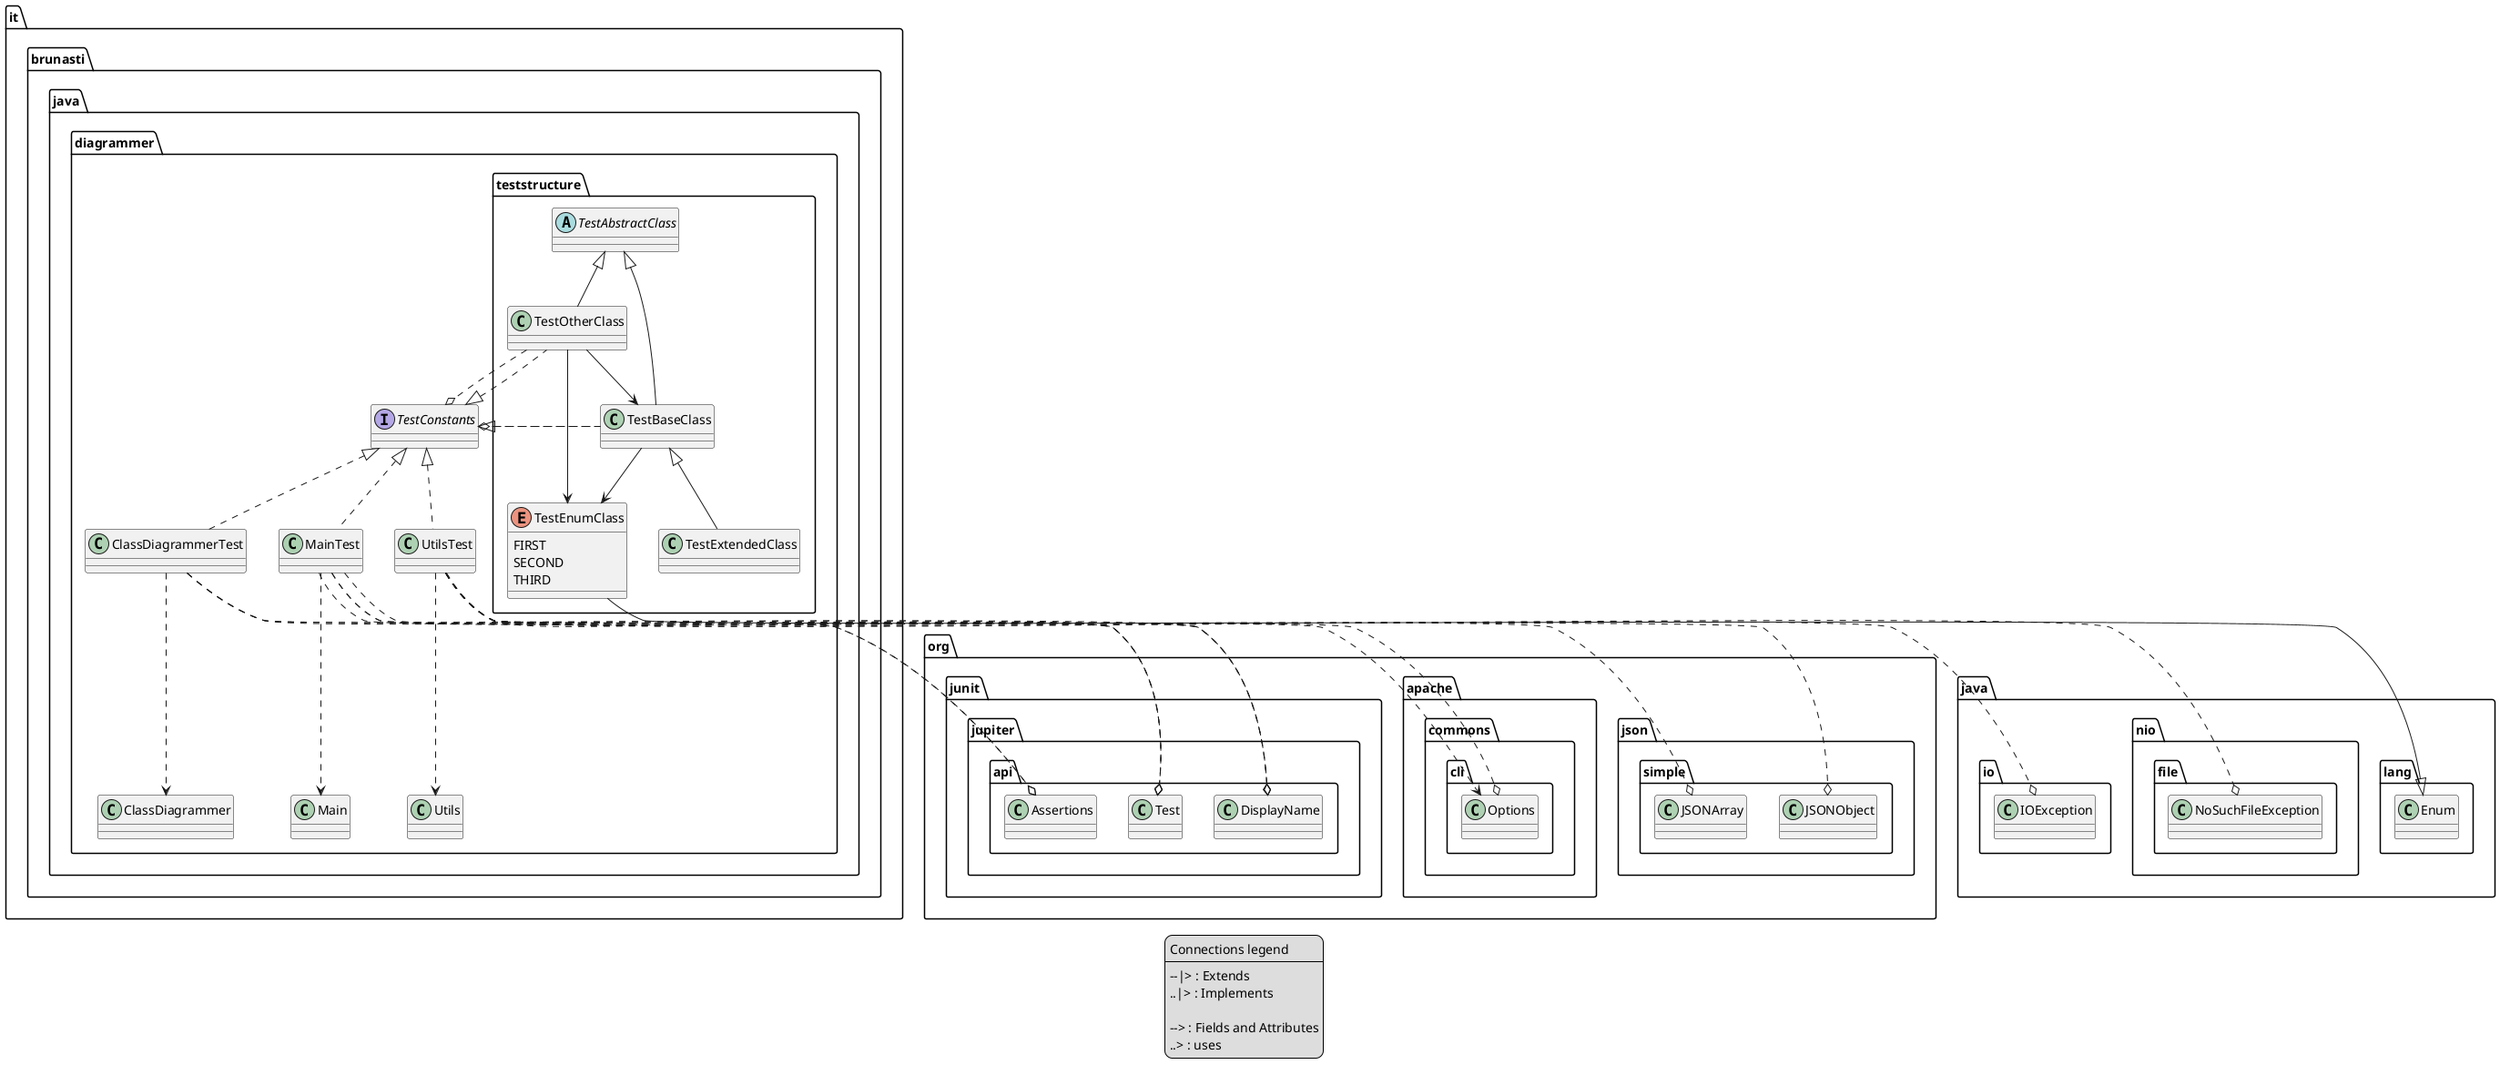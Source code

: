 @startuml
'https://plantuml.com/class-diagram

' GENERATE CLASS DIAGRAM ===========
' Generator       : it.brunasti.java.diagrammer.ClassDiagrammer
' Path            : [./target/test-classes]
' Java Files Path : [./src/test/java/]
' Configuration   : [./temp/config.json]
' Generated at    : Wed Mar 27 17:14:07 CET 2024
legend
Connections legend
----
--|> : Extends
..|> : Implements

--> : Fields and Attributes
..> : uses
end legend



' CLASSES =======
class it.brunasti.java.diagrammer.ClassDiagrammerTest
class it.brunasti.java.diagrammer.UtilsTest
interface it.brunasti.java.diagrammer.TestConstants
abstract it.brunasti.java.diagrammer.teststructure.TestAbstractClass
class it.brunasti.java.diagrammer.teststructure.TestBaseClass
enum it.brunasti.java.diagrammer.teststructure.TestEnumClass{
  FIRST
  SECOND
  THIRD
}
class it.brunasti.java.diagrammer.teststructure.TestExtendedClass
class it.brunasti.java.diagrammer.teststructure.TestOtherClass
class it.brunasti.java.diagrammer.MainTest

' INHERITANCES =======
it.brunasti.java.diagrammer.teststructure.TestAbstractClass <|-- it.brunasti.java.diagrammer.teststructure.TestBaseClass
java.lang.Enum <|-- it.brunasti.java.diagrammer.teststructure.TestEnumClass
it.brunasti.java.diagrammer.teststructure.TestBaseClass <|-- it.brunasti.java.diagrammer.teststructure.TestExtendedClass
it.brunasti.java.diagrammer.teststructure.TestAbstractClass <|-- it.brunasti.java.diagrammer.teststructure.TestOtherClass

' IMPLEMENT INTERFACE =======
it.brunasti.java.diagrammer.TestConstants <|.. it.brunasti.java.diagrammer.ClassDiagrammerTest
it.brunasti.java.diagrammer.TestConstants <|.. it.brunasti.java.diagrammer.UtilsTest
it.brunasti.java.diagrammer.TestConstants <|.. it.brunasti.java.diagrammer.teststructure.TestBaseClass
it.brunasti.java.diagrammer.TestConstants <|.. it.brunasti.java.diagrammer.teststructure.TestOtherClass
it.brunasti.java.diagrammer.TestConstants <|.. it.brunasti.java.diagrammer.MainTest

' FIELDS =======
it.brunasti.java.diagrammer.teststructure.TestBaseClass --> it.brunasti.java.diagrammer.teststructure.TestEnumClass
it.brunasti.java.diagrammer.teststructure.TestOtherClass --> it.brunasti.java.diagrammer.teststructure.TestBaseClass
it.brunasti.java.diagrammer.teststructure.TestOtherClass --> it.brunasti.java.diagrammer.teststructure.TestEnumClass

' USES =======
it.brunasti.java.diagrammer.ClassDiagrammerTest ..> it.brunasti.java.diagrammer.ClassDiagrammer
it.brunasti.java.diagrammer.UtilsTest ..> it.brunasti.java.diagrammer.Utils
it.brunasti.java.diagrammer.MainTest ..> it.brunasti.java.diagrammer.Main
it.brunasti.java.diagrammer.MainTest ..> org.apache.commons.cli.Options

' IMPORTS =======
' Java Files Path : ./src/test/java/
' it.brunasti.java.diagrammer.ClassDiagrammerTest
it.brunasti.java.diagrammer.ClassDiagrammerTest ..o org.junit.jupiter.api.Test
it.brunasti.java.diagrammer.ClassDiagrammerTest ..o  org.junit.jupiter.api.Assertions
it.brunasti.java.diagrammer.ClassDiagrammerTest ..o org.junit.jupiter.api.DisplayName

' it.brunasti.java.diagrammer.UtilsTest
it.brunasti.java.diagrammer.UtilsTest ..o org.junit.jupiter.api.Test
it.brunasti.java.diagrammer.UtilsTest ..o java.nio.file.NoSuchFileException
it.brunasti.java.diagrammer.UtilsTest ..o org.json.simple.JSONObject
it.brunasti.java.diagrammer.UtilsTest ..o  org.junit.jupiter.api.Assertions
it.brunasti.java.diagrammer.UtilsTest ..o java.io.IOException
it.brunasti.java.diagrammer.UtilsTest ..o org.json.simple.JSONArray
it.brunasti.java.diagrammer.UtilsTest ..o org.junit.jupiter.api.DisplayName

' it.brunasti.java.diagrammer.TestConstants

' it.brunasti.java.diagrammer.teststructure.TestAbstractClass

' it.brunasti.java.diagrammer.teststructure.TestBaseClass
it.brunasti.java.diagrammer.teststructure.TestBaseClass ..o it.brunasti.java.diagrammer.TestConstants

' it.brunasti.java.diagrammer.teststructure.TestEnumClass

' it.brunasti.java.diagrammer.teststructure.TestExtendedClass

' it.brunasti.java.diagrammer.teststructure.TestOtherClass
it.brunasti.java.diagrammer.teststructure.TestOtherClass ..o it.brunasti.java.diagrammer.TestConstants
it.brunasti.java.diagrammer.teststructure.TestOtherClass ..o  org.junit.jupiter.api.Assertions.assertDoesNotThrow

' it.brunasti.java.diagrammer.MainTest
it.brunasti.java.diagrammer.MainTest ..o org.junit.jupiter.api.Test
it.brunasti.java.diagrammer.MainTest ..o  org.junit.jupiter.api.Assertions.assertDoesNotThrow
it.brunasti.java.diagrammer.MainTest ..o org.apache.commons.cli.Options
it.brunasti.java.diagrammer.MainTest ..o  org.junit.jupiter.api.Assertions.assertNotNull
it.brunasti.java.diagrammer.MainTest ..o org.junit.jupiter.api.DisplayName



@enduml

